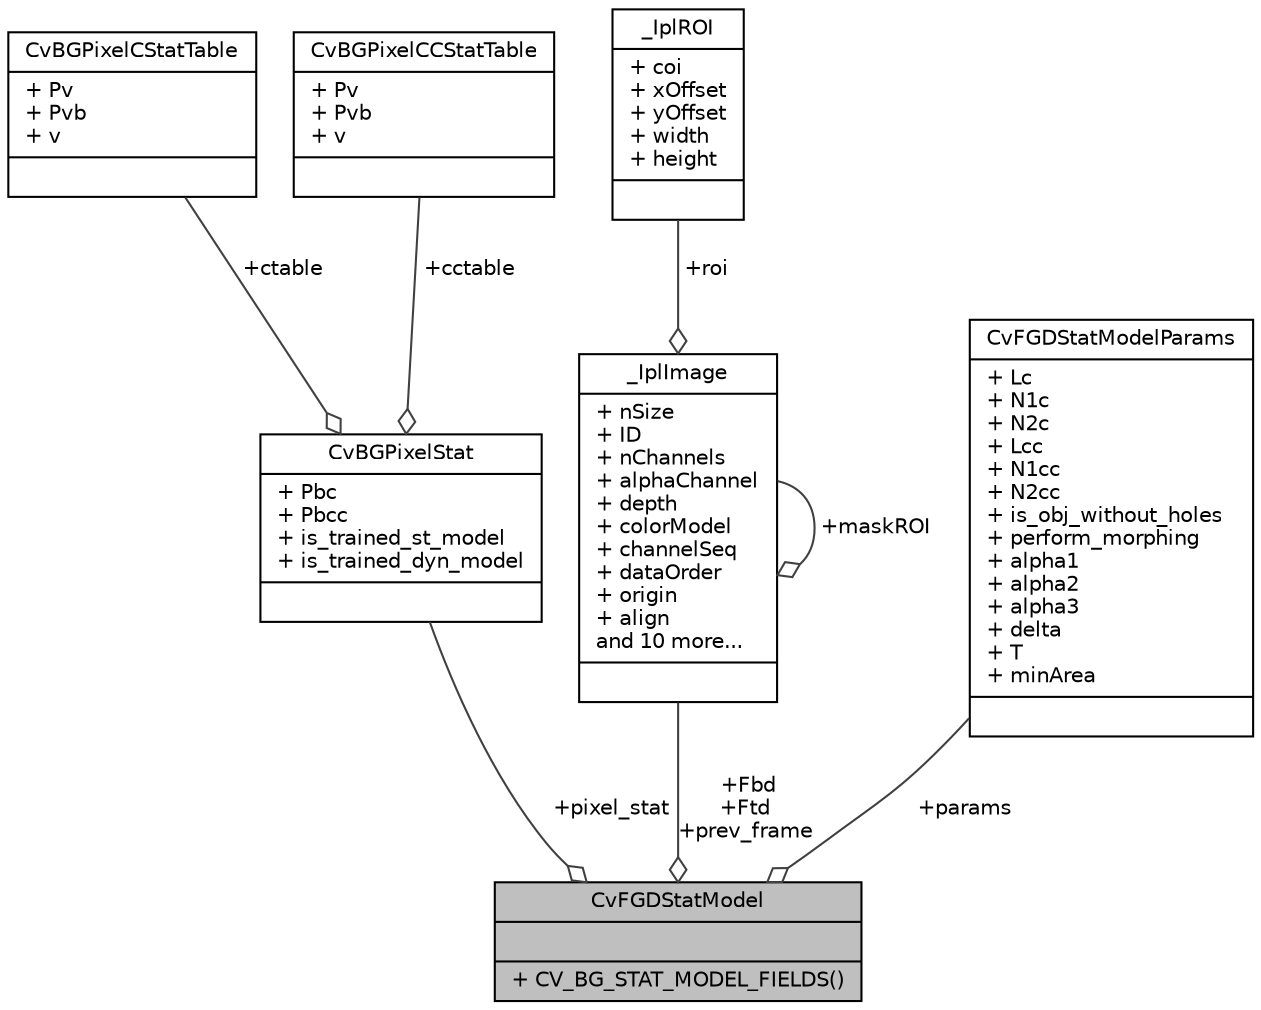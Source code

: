 digraph "CvFGDStatModel"
{
 // LATEX_PDF_SIZE
  edge [fontname="Helvetica",fontsize="10",labelfontname="Helvetica",labelfontsize="10"];
  node [fontname="Helvetica",fontsize="10",shape=record];
  Node1 [label="{CvFGDStatModel\n||+ CV_BG_STAT_MODEL_FIELDS()\l}",height=0.2,width=0.4,color="black", fillcolor="grey75", style="filled", fontcolor="black",tooltip=" "];
  Node2 -> Node1 [color="grey25",fontsize="10",style="solid",label=" +pixel_stat" ,arrowhead="odiamond",fontname="Helvetica"];
  Node2 [label="{CvBGPixelStat\n|+ Pbc\l+ Pbcc\l+ is_trained_st_model\l+ is_trained_dyn_model\l|}",height=0.2,width=0.4,color="black", fillcolor="white", style="filled",URL="$struct_cv_b_g_pixel_stat.html",tooltip=" "];
  Node3 -> Node2 [color="grey25",fontsize="10",style="solid",label=" +ctable" ,arrowhead="odiamond",fontname="Helvetica"];
  Node3 [label="{CvBGPixelCStatTable\n|+ Pv\l+ Pvb\l+ v\l|}",height=0.2,width=0.4,color="black", fillcolor="white", style="filled",URL="$struct_cv_b_g_pixel_c_stat_table.html",tooltip=" "];
  Node4 -> Node2 [color="grey25",fontsize="10",style="solid",label=" +cctable" ,arrowhead="odiamond",fontname="Helvetica"];
  Node4 [label="{CvBGPixelCCStatTable\n|+ Pv\l+ Pvb\l+ v\l|}",height=0.2,width=0.4,color="black", fillcolor="white", style="filled",URL="$struct_cv_b_g_pixel_c_c_stat_table.html",tooltip=" "];
  Node5 -> Node1 [color="grey25",fontsize="10",style="solid",label=" +Fbd\n+Ftd\n+prev_frame" ,arrowhead="odiamond",fontname="Helvetica"];
  Node5 [label="{_IplImage\n|+ nSize\l+ ID\l+ nChannels\l+ alphaChannel\l+ depth\l+ colorModel\l+ channelSeq\l+ dataOrder\l+ origin\l+ align\land 10 more...\l|}",height=0.2,width=0.4,color="black", fillcolor="white", style="filled",URL="$struct___ipl_image.html",tooltip=" "];
  Node6 -> Node5 [color="grey25",fontsize="10",style="solid",label=" +roi" ,arrowhead="odiamond",fontname="Helvetica"];
  Node6 [label="{_IplROI\n|+ coi\l+ xOffset\l+ yOffset\l+ width\l+ height\l|}",height=0.2,width=0.4,color="black", fillcolor="white", style="filled",URL="$struct___ipl_r_o_i.html",tooltip=" "];
  Node5 -> Node5 [color="grey25",fontsize="10",style="solid",label=" +maskROI" ,arrowhead="odiamond",fontname="Helvetica"];
  Node7 -> Node1 [color="grey25",fontsize="10",style="solid",label=" +params" ,arrowhead="odiamond",fontname="Helvetica"];
  Node7 [label="{CvFGDStatModelParams\n|+ Lc\l+ N1c\l+ N2c\l+ Lcc\l+ N1cc\l+ N2cc\l+ is_obj_without_holes\l+ perform_morphing\l+ alpha1\l+ alpha2\l+ alpha3\l+ delta\l+ T\l+ minArea\l|}",height=0.2,width=0.4,color="black", fillcolor="white", style="filled",URL="$struct_cv_f_g_d_stat_model_params.html",tooltip=" "];
}
